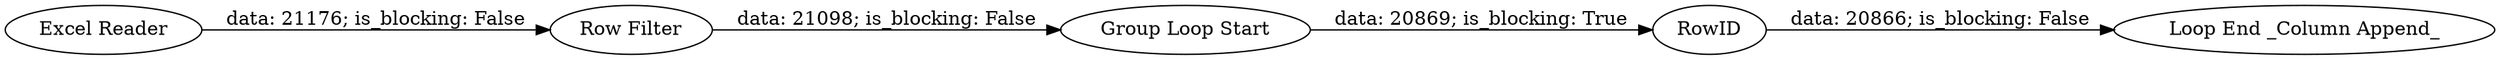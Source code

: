 digraph {
	"-4070321219498026958_1" [label="Excel Reader"]
	"-4070321219498026958_4" [label=RowID]
	"-4070321219498026958_3" [label="Group Loop Start"]
	"-4070321219498026958_2" [label="Row Filter"]
	"-4070321219498026958_5" [label="Loop End _Column Append_"]
	"-4070321219498026958_2" -> "-4070321219498026958_3" [label="data: 21098; is_blocking: False"]
	"-4070321219498026958_3" -> "-4070321219498026958_4" [label="data: 20869; is_blocking: True"]
	"-4070321219498026958_1" -> "-4070321219498026958_2" [label="data: 21176; is_blocking: False"]
	"-4070321219498026958_4" -> "-4070321219498026958_5" [label="data: 20866; is_blocking: False"]
	rankdir=LR
}
